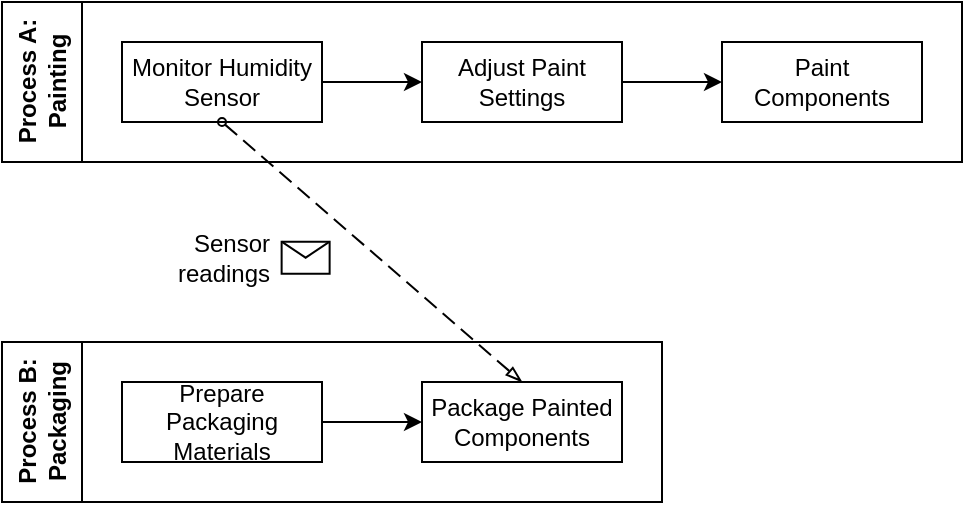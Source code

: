 <mxfile>
    <diagram id="Fo4rl5hgtW8sDvK_fd4T" name="Page-1">
        <mxGraphModel dx="1536" dy="787" grid="1" gridSize="10" guides="1" tooltips="1" connect="1" arrows="1" fold="1" page="0" pageScale="1" pageWidth="827" pageHeight="1169" math="0" shadow="0">
            <root>
                <mxCell id="0"/>
                <mxCell id="1" parent="0"/>
                <mxCell id="2" value="Process B: &lt;br&gt;Packaging" style="swimlane;html=1;startSize=40;horizontal=0;childLayout=flowLayout;flowOrientation=west;resizable=0;interRankCellSpacing=50;containerType=tree;fontSize=12;" parent="1" vertex="1">
                    <mxGeometry x="80" y="450" width="330" height="80" as="geometry"/>
                </mxCell>
                <mxCell id="3" value="Prepare Packaging Materials" style="whiteSpace=wrap;html=1;" parent="2" vertex="1">
                    <mxGeometry x="60" y="20" width="100" height="40" as="geometry"/>
                </mxCell>
                <mxCell id="4" value="Package Painted Components" style="whiteSpace=wrap;html=1;" parent="2" vertex="1">
                    <mxGeometry x="210" y="20" width="100" height="40" as="geometry"/>
                </mxCell>
                <mxCell id="5" value="" style="html=1;rounded=1;curved=0;sourcePerimeterSpacing=0;targetPerimeterSpacing=0;startSize=6;endSize=6;noEdgeStyle=1;orthogonal=1;" parent="2" source="3" target="4" edge="1">
                    <mxGeometry relative="1" as="geometry">
                        <Array as="points">
                            <mxPoint x="172" y="40"/>
                            <mxPoint x="198" y="40"/>
                        </Array>
                    </mxGeometry>
                </mxCell>
                <mxCell id="15" value="Process A: &lt;br&gt;Painting" style="swimlane;html=1;startSize=40;horizontal=0;childLayout=flowLayout;flowOrientation=west;resizable=0;interRankCellSpacing=50;containerType=tree;fontSize=12;" parent="1" vertex="1">
                    <mxGeometry x="80" y="280" width="480" height="80" as="geometry"/>
                </mxCell>
                <mxCell id="16" value="Monitor Humidity Sensor" style="whiteSpace=wrap;html=1;" parent="15" vertex="1">
                    <mxGeometry x="60" y="20" width="100" height="40" as="geometry"/>
                </mxCell>
                <mxCell id="17" value="Adjust Paint Settings" style="whiteSpace=wrap;html=1;" parent="15" vertex="1">
                    <mxGeometry x="210" y="20" width="100" height="40" as="geometry"/>
                </mxCell>
                <mxCell id="18" value="" style="html=1;rounded=1;curved=0;sourcePerimeterSpacing=0;targetPerimeterSpacing=0;startSize=6;endSize=6;noEdgeStyle=1;orthogonal=1;" parent="15" source="16" target="17" edge="1">
                    <mxGeometry relative="1" as="geometry">
                        <Array as="points">
                            <mxPoint x="172" y="40"/>
                            <mxPoint x="198" y="40"/>
                        </Array>
                    </mxGeometry>
                </mxCell>
                <mxCell id="19" value="" style="html=1;rounded=1;curved=0;sourcePerimeterSpacing=0;targetPerimeterSpacing=0;startSize=6;endSize=6;noEdgeStyle=1;orthogonal=1;" parent="15" source="17" target="20" edge="1">
                    <mxGeometry relative="1" as="geometry">
                        <mxPoint x="2520" y="1226.5" as="sourcePoint"/>
                        <Array as="points">
                            <mxPoint x="322" y="40"/>
                            <mxPoint x="348" y="40"/>
                        </Array>
                    </mxGeometry>
                </mxCell>
                <mxCell id="20" value="Paint Components" style="whiteSpace=wrap;html=1;" parent="15" vertex="1">
                    <mxGeometry x="360" y="20" width="100" height="40" as="geometry"/>
                </mxCell>
                <mxCell id="52" value="" style="endArrow=blockThin;html=1;labelPosition=left;verticalLabelPosition=middle;align=right;verticalAlign=middle;dashed=1;dashPattern=8 4;endFill=0;startArrow=oval;startFill=0;endSize=6;startSize=4;exitX=0.5;exitY=1;exitDx=0;exitDy=0;entryX=0.5;entryY=0;entryDx=0;entryDy=0;" edge="1" parent="1" source="16" target="4">
                    <mxGeometry relative="1" as="geometry">
                        <mxPoint x="140" y="410" as="sourcePoint"/>
                        <mxPoint x="300" y="410" as="targetPoint"/>
                    </mxGeometry>
                </mxCell>
                <mxCell id="53" value="Sensor &lt;br&gt;readings" style="shape=message;html=1;outlineConnect=0;labelPosition=left;verticalLabelPosition=middle;align=right;verticalAlign=middle;spacingRight=5;labelBackgroundColor=#ffffff;" vertex="1" parent="52">
                    <mxGeometry width="24" height="16" relative="1" as="geometry">
                        <mxPoint x="-45" y="-5" as="offset"/>
                    </mxGeometry>
                </mxCell>
            </root>
        </mxGraphModel>
    </diagram>
</mxfile>
